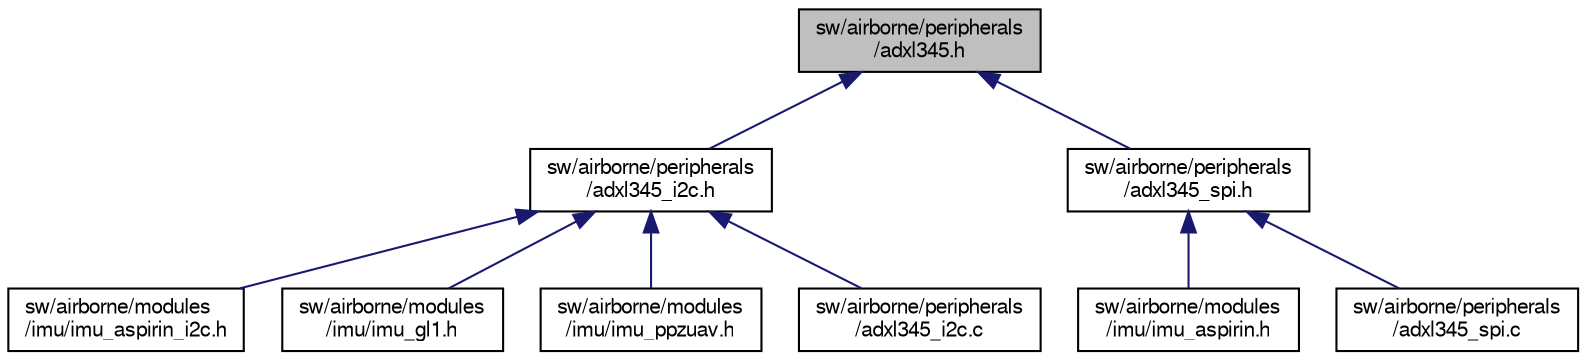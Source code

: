 digraph "sw/airborne/peripherals/adxl345.h"
{
  edge [fontname="FreeSans",fontsize="10",labelfontname="FreeSans",labelfontsize="10"];
  node [fontname="FreeSans",fontsize="10",shape=record];
  Node1 [label="sw/airborne/peripherals\l/adxl345.h",height=0.2,width=0.4,color="black", fillcolor="grey75", style="filled", fontcolor="black"];
  Node1 -> Node2 [dir="back",color="midnightblue",fontsize="10",style="solid",fontname="FreeSans"];
  Node2 [label="sw/airborne/peripherals\l/adxl345_i2c.h",height=0.2,width=0.4,color="black", fillcolor="white", style="filled",URL="$adxl345__i2c_8h.html",tooltip="Driver for the accelerometer ADXL345 from Analog Devices using I2C. "];
  Node2 -> Node3 [dir="back",color="midnightblue",fontsize="10",style="solid",fontname="FreeSans"];
  Node3 [label="sw/airborne/modules\l/imu/imu_aspirin_i2c.h",height=0.2,width=0.4,color="black", fillcolor="white", style="filled",URL="$imu__aspirin__i2c_8h.html"];
  Node2 -> Node4 [dir="back",color="midnightblue",fontsize="10",style="solid",fontname="FreeSans"];
  Node4 [label="sw/airborne/modules\l/imu/imu_gl1.h",height=0.2,width=0.4,color="black", fillcolor="white", style="filled",URL="$imu__gl1_8h.html",tooltip="Interface for I2c IMU using using L3G4200, ADXL345, HMC5883 and BMP085. "];
  Node2 -> Node5 [dir="back",color="midnightblue",fontsize="10",style="solid",fontname="FreeSans"];
  Node5 [label="sw/airborne/modules\l/imu/imu_ppzuav.h",height=0.2,width=0.4,color="black", fillcolor="white", style="filled",URL="$imu__ppzuav_8h.html",tooltip="Driver for the PPZUAV IMU. "];
  Node2 -> Node6 [dir="back",color="midnightblue",fontsize="10",style="solid",fontname="FreeSans"];
  Node6 [label="sw/airborne/peripherals\l/adxl345_i2c.c",height=0.2,width=0.4,color="black", fillcolor="white", style="filled",URL="$adxl345__i2c_8c.html",tooltip="Driver for ADXL345 accelerometer using I2C. "];
  Node1 -> Node7 [dir="back",color="midnightblue",fontsize="10",style="solid",fontname="FreeSans"];
  Node7 [label="sw/airborne/peripherals\l/adxl345_spi.h",height=0.2,width=0.4,color="black", fillcolor="white", style="filled",URL="$adxl345__spi_8h.html",tooltip="Driver for the accelerometer ADXL345 from Analog Devices using SPI. "];
  Node7 -> Node8 [dir="back",color="midnightblue",fontsize="10",style="solid",fontname="FreeSans"];
  Node8 [label="sw/airborne/modules\l/imu/imu_aspirin.h",height=0.2,width=0.4,color="black", fillcolor="white", style="filled",URL="$imu__aspirin_8h.html",tooltip="Interface for the Aspirin v1.x IMU using SPI for the accelerometer. "];
  Node7 -> Node9 [dir="back",color="midnightblue",fontsize="10",style="solid",fontname="FreeSans"];
  Node9 [label="sw/airborne/peripherals\l/adxl345_spi.c",height=0.2,width=0.4,color="black", fillcolor="white", style="filled",URL="$adxl345__spi_8c.html",tooltip="Driver for the accelerometer ADXL345 from Analog Devices using SPI. "];
}

